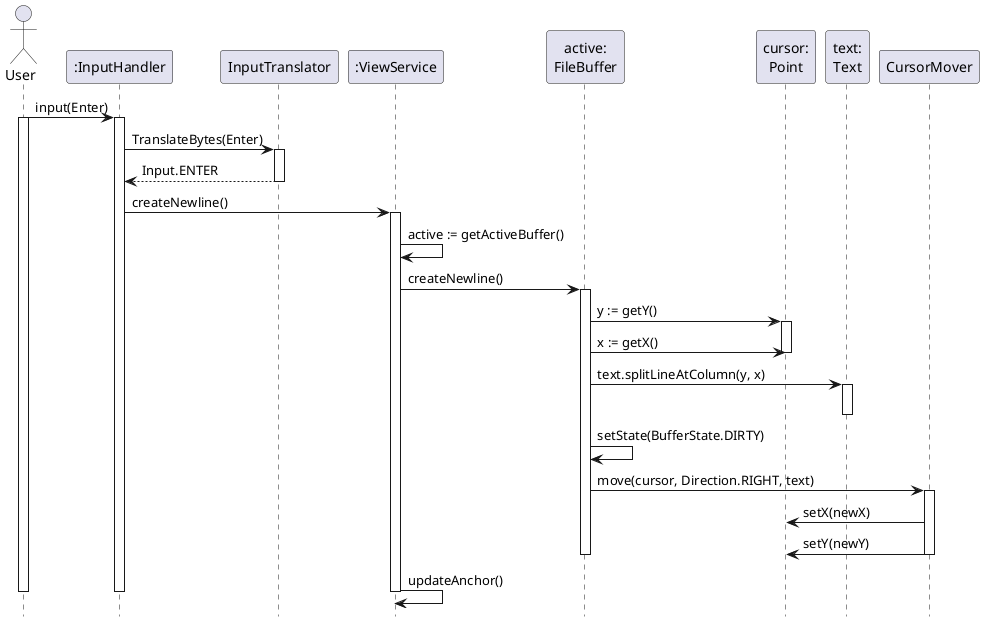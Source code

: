 @startuml
'https://plantuml.com/sequence-diagram

hide footbox

actor User as u
participant ":InputHandler" as ih
participant "InputTranslator" as it
participant ":ViewService" as vs
participant "active:\nFileBuffer" as fb
participant "cursor:\nPoint" as p
participant "text:\nText" as t
participant "CursorMover" as cm

u -> ih: input(Enter)
activate u
activate ih

ih -> it: TranslateBytes(Enter)
activate it
it --> ih: Input.ENTER
deactivate it

ih -> vs: createNewline()
activate vs

vs -> vs: active := getActiveBuffer()
vs -> fb: createNewline()
activate fb

fb -> p: y := getY()
activate p
fb -> p: x := getX()
deactivate p

fb -> t: text.splitLineAtColumn(y, x)
activate t
deactivate t

fb -> fb: setState(BufferState.DIRTY)
fb -> cm: move(cursor, Direction.RIGHT, text)
activate cm

cm -> p: setX(newX)
cm -> p: setY(newY)
deactivate cm
deactivate fb

vs -> vs: updateAnchor()
deactivate vs
deactivate ih
deactivate u


@enduml